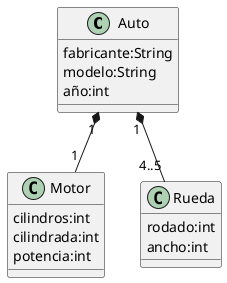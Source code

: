 @startuml Auto

    Class Auto{
        fabricante:String
        modelo:String
        año:int
    }

    Class Motor{
        cilindros:int
        cilindrada:int
        potencia:int
    }

    Class Rueda{
        rodado:int
        ancho:int
    }

    Auto "1" *-- "1" Motor
    Auto "1" *-- "4..5" Rueda



@enduml